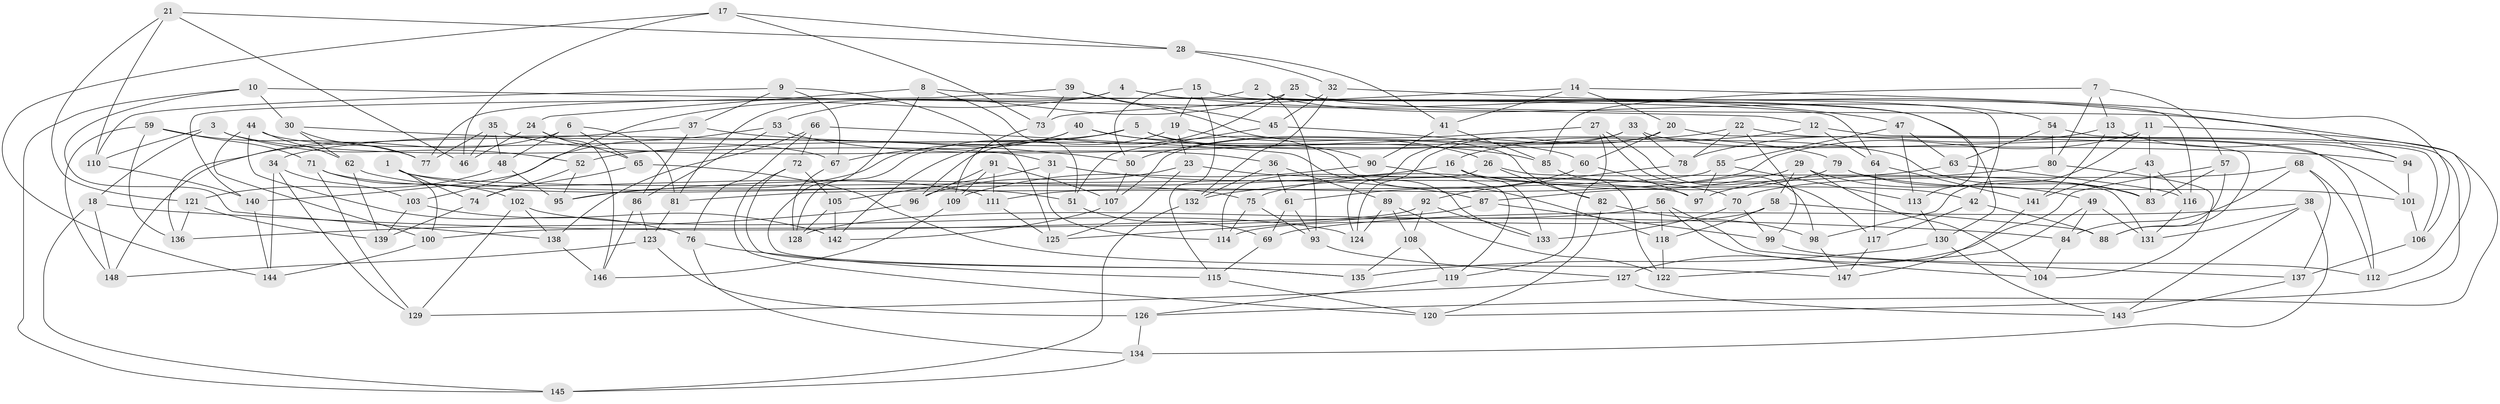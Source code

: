 // Generated by graph-tools (version 1.1) at 2025/38/03/09/25 02:38:14]
// undirected, 148 vertices, 296 edges
graph export_dot {
graph [start="1"]
  node [color=gray90,style=filled];
  1;
  2;
  3;
  4;
  5;
  6;
  7;
  8;
  9;
  10;
  11;
  12;
  13;
  14;
  15;
  16;
  17;
  18;
  19;
  20;
  21;
  22;
  23;
  24;
  25;
  26;
  27;
  28;
  29;
  30;
  31;
  32;
  33;
  34;
  35;
  36;
  37;
  38;
  39;
  40;
  41;
  42;
  43;
  44;
  45;
  46;
  47;
  48;
  49;
  50;
  51;
  52;
  53;
  54;
  55;
  56;
  57;
  58;
  59;
  60;
  61;
  62;
  63;
  64;
  65;
  66;
  67;
  68;
  69;
  70;
  71;
  72;
  73;
  74;
  75;
  76;
  77;
  78;
  79;
  80;
  81;
  82;
  83;
  84;
  85;
  86;
  87;
  88;
  89;
  90;
  91;
  92;
  93;
  94;
  95;
  96;
  97;
  98;
  99;
  100;
  101;
  102;
  103;
  104;
  105;
  106;
  107;
  108;
  109;
  110;
  111;
  112;
  113;
  114;
  115;
  116;
  117;
  118;
  119;
  120;
  121;
  122;
  123;
  124;
  125;
  126;
  127;
  128;
  129;
  130;
  131;
  132;
  133;
  134;
  135;
  136;
  137;
  138;
  139;
  140;
  141;
  142;
  143;
  144;
  145;
  146;
  147;
  148;
  1 -- 51;
  1 -- 100;
  1 -- 97;
  1 -- 74;
  2 -- 42;
  2 -- 140;
  2 -- 93;
  2 -- 54;
  3 -- 18;
  3 -- 52;
  3 -- 31;
  3 -- 110;
  4 -- 103;
  4 -- 130;
  4 -- 81;
  4 -- 47;
  5 -- 90;
  5 -- 83;
  5 -- 128;
  5 -- 34;
  6 -- 48;
  6 -- 81;
  6 -- 65;
  6 -- 136;
  7 -- 57;
  7 -- 85;
  7 -- 13;
  7 -- 80;
  8 -- 135;
  8 -- 51;
  8 -- 64;
  8 -- 24;
  9 -- 110;
  9 -- 125;
  9 -- 37;
  9 -- 67;
  10 -- 30;
  10 -- 145;
  10 -- 12;
  10 -- 138;
  11 -- 98;
  11 -- 126;
  11 -- 111;
  11 -- 43;
  12 -- 64;
  12 -- 106;
  12 -- 16;
  13 -- 78;
  13 -- 94;
  13 -- 141;
  14 -- 73;
  14 -- 41;
  14 -- 20;
  14 -- 106;
  15 -- 113;
  15 -- 115;
  15 -- 19;
  15 -- 50;
  16 -- 95;
  16 -- 133;
  16 -- 42;
  17 -- 28;
  17 -- 144;
  17 -- 73;
  17 -- 46;
  18 -- 148;
  18 -- 145;
  18 -- 84;
  19 -- 26;
  19 -- 142;
  19 -- 23;
  20 -- 60;
  20 -- 88;
  20 -- 124;
  21 -- 110;
  21 -- 121;
  21 -- 28;
  21 -- 46;
  22 -- 112;
  22 -- 99;
  22 -- 52;
  22 -- 78;
  23 -- 125;
  23 -- 96;
  23 -- 70;
  24 -- 146;
  24 -- 46;
  24 -- 65;
  25 -- 53;
  25 -- 112;
  25 -- 116;
  25 -- 96;
  26 -- 82;
  26 -- 131;
  26 -- 114;
  27 -- 98;
  27 -- 119;
  27 -- 117;
  27 -- 50;
  28 -- 32;
  28 -- 41;
  29 -- 104;
  29 -- 49;
  29 -- 75;
  29 -- 58;
  30 -- 77;
  30 -- 50;
  30 -- 62;
  31 -- 105;
  31 -- 114;
  31 -- 87;
  32 -- 132;
  32 -- 94;
  32 -- 45;
  33 -- 124;
  33 -- 101;
  33 -- 107;
  33 -- 78;
  34 -- 129;
  34 -- 144;
  34 -- 103;
  35 -- 77;
  35 -- 46;
  35 -- 48;
  35 -- 36;
  36 -- 61;
  36 -- 89;
  36 -- 132;
  37 -- 86;
  37 -- 94;
  37 -- 148;
  38 -- 131;
  38 -- 143;
  38 -- 69;
  38 -- 134;
  39 -- 45;
  39 -- 77;
  39 -- 73;
  39 -- 82;
  40 -- 67;
  40 -- 85;
  40 -- 95;
  40 -- 118;
  41 -- 85;
  41 -- 90;
  42 -- 117;
  42 -- 88;
  43 -- 83;
  43 -- 141;
  43 -- 116;
  44 -- 62;
  44 -- 100;
  44 -- 67;
  44 -- 76;
  45 -- 51;
  45 -- 60;
  47 -- 113;
  47 -- 55;
  47 -- 63;
  48 -- 95;
  48 -- 121;
  49 -- 122;
  49 -- 131;
  49 -- 84;
  50 -- 107;
  51 -- 69;
  52 -- 95;
  52 -- 74;
  53 -- 86;
  53 -- 140;
  53 -- 79;
  54 -- 80;
  54 -- 120;
  54 -- 63;
  55 -- 113;
  55 -- 97;
  55 -- 81;
  56 -- 104;
  56 -- 128;
  56 -- 137;
  56 -- 118;
  57 -- 127;
  57 -- 83;
  57 -- 88;
  58 -- 118;
  58 -- 114;
  58 -- 88;
  59 -- 71;
  59 -- 148;
  59 -- 77;
  59 -- 136;
  60 -- 61;
  60 -- 97;
  61 -- 93;
  61 -- 69;
  62 -- 75;
  62 -- 139;
  63 -- 132;
  63 -- 116;
  64 -- 141;
  64 -- 117;
  65 -- 147;
  65 -- 74;
  66 -- 72;
  66 -- 133;
  66 -- 138;
  66 -- 76;
  67 -- 128;
  68 -- 137;
  68 -- 112;
  68 -- 84;
  68 -- 70;
  69 -- 115;
  70 -- 99;
  70 -- 133;
  71 -- 111;
  71 -- 102;
  71 -- 129;
  72 -- 105;
  72 -- 120;
  72 -- 135;
  73 -- 109;
  74 -- 139;
  75 -- 93;
  75 -- 114;
  76 -- 115;
  76 -- 134;
  78 -- 92;
  79 -- 83;
  79 -- 87;
  79 -- 101;
  80 -- 97;
  80 -- 104;
  81 -- 123;
  82 -- 120;
  82 -- 98;
  84 -- 104;
  85 -- 122;
  86 -- 146;
  86 -- 123;
  87 -- 125;
  87 -- 99;
  89 -- 108;
  89 -- 124;
  89 -- 122;
  90 -- 119;
  90 -- 109;
  91 -- 96;
  91 -- 111;
  91 -- 107;
  91 -- 109;
  92 -- 133;
  92 -- 100;
  92 -- 108;
  93 -- 127;
  94 -- 101;
  96 -- 136;
  98 -- 147;
  99 -- 112;
  100 -- 144;
  101 -- 106;
  102 -- 129;
  102 -- 124;
  102 -- 138;
  103 -- 139;
  103 -- 142;
  105 -- 142;
  105 -- 128;
  106 -- 137;
  107 -- 142;
  108 -- 135;
  108 -- 119;
  109 -- 146;
  110 -- 140;
  111 -- 125;
  113 -- 130;
  115 -- 120;
  116 -- 131;
  117 -- 147;
  118 -- 122;
  119 -- 126;
  121 -- 139;
  121 -- 136;
  123 -- 148;
  123 -- 126;
  126 -- 134;
  127 -- 143;
  127 -- 129;
  130 -- 143;
  130 -- 135;
  132 -- 145;
  134 -- 145;
  137 -- 143;
  138 -- 146;
  140 -- 144;
  141 -- 147;
}
